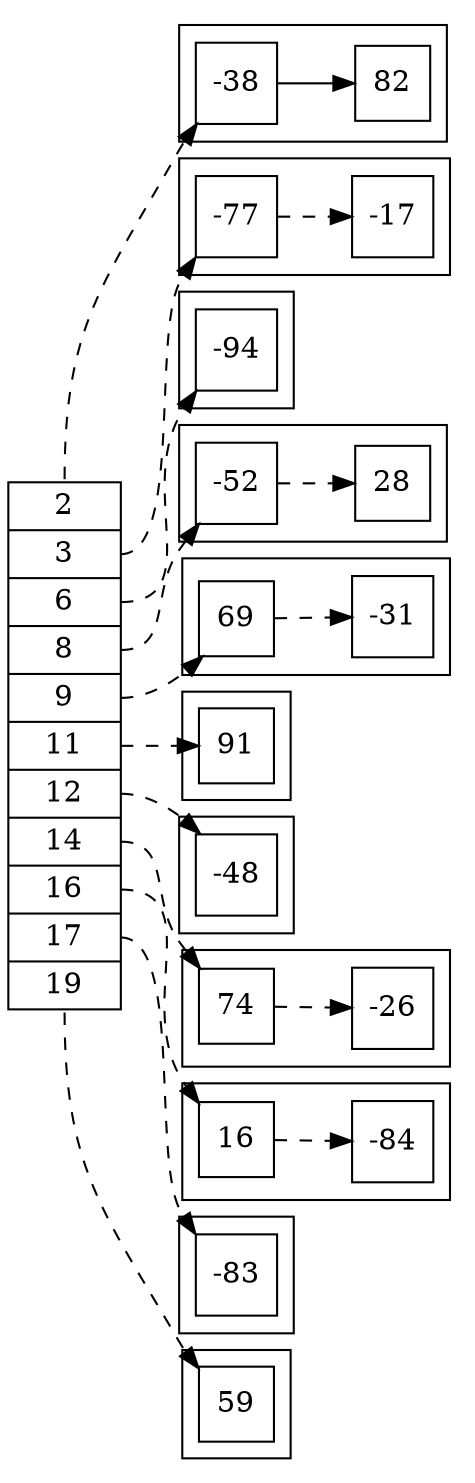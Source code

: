 digraph Tree {
rankdir=LR
node [ shape=record ];
struct1 [
	label="<port2>2|<port3>3|<port6>6|<port8>8|<port9>9|<port11>11|<port12>12|<port14>14|<port16>16|<port17>17|<port19>19";
]subgraph cluster_record_2 {
	node [ shape=square ];
	-38->82;
}
edge [ style=dashed ];
struct1:port2->"-38";
subgraph cluster_record_3 {
	node [ shape=square ];
	-77->-17;
}
edge [ style=dashed ];
struct1:port3->"-77";
subgraph cluster_record_6 {
	node [ shape=square ];
	-94;
}
edge [ style=dashed ];
struct1:port6->"-94";
subgraph cluster_record_8 {
	node [ shape=square ];
	-52->28;
}
edge [ style=dashed ];
struct1:port8->"-52";
subgraph cluster_record_9 {
	node [ shape=square ];
	69->-31;
}
edge [ style=dashed ];
struct1:port9->"69";
subgraph cluster_record_11 {
	node [ shape=square ];
	91;
}
edge [ style=dashed ];
struct1:port11->"91";
subgraph cluster_record_12 {
	node [ shape=square ];
	-48;
}
edge [ style=dashed ];
struct1:port12->"-48";
subgraph cluster_record_14 {
	node [ shape=square ];
	74->-26;
}
edge [ style=dashed ];
struct1:port14->"74";
subgraph cluster_record_16 {
	node [ shape=square ];
	16->-84;
}
edge [ style=dashed ];
struct1:port16->"16";
subgraph cluster_record_17 {
	node [ shape=square ];
	-83;
}
edge [ style=dashed ];
struct1:port17->"-83";
subgraph cluster_record_19 {
	node [ shape=square ];
	59;
}
edge [ style=dashed ];
struct1:port19->"59";
}